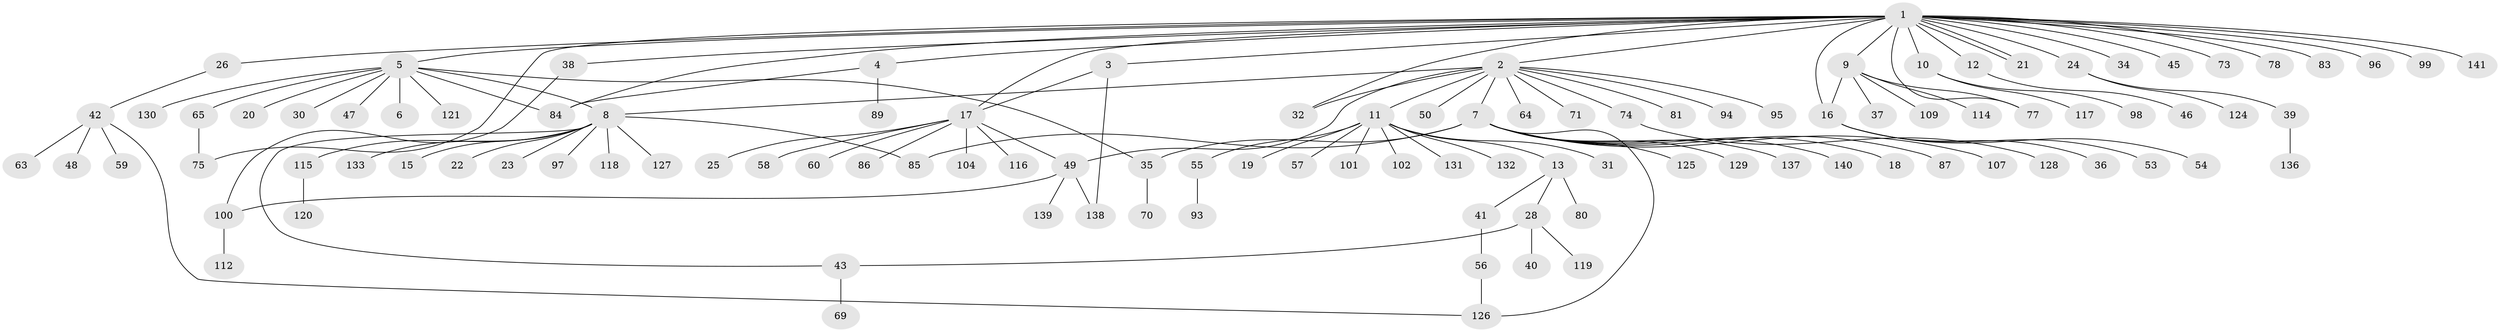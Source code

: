 // original degree distribution, {27: 0.0070921985815602835, 15: 0.0070921985815602835, 4: 0.06382978723404255, 12: 0.0070921985815602835, 1: 0.624113475177305, 11: 0.02127659574468085, 3: 0.07801418439716312, 2: 0.16312056737588654, 6: 0.0070921985815602835, 10: 0.0070921985815602835, 5: 0.014184397163120567}
// Generated by graph-tools (version 1.1) at 2025/41/03/06/25 10:41:47]
// undirected, 110 vertices, 126 edges
graph export_dot {
graph [start="1"]
  node [color=gray90,style=filled];
  1 [super="+68"];
  2 [super="+111"];
  3 [super="+108"];
  4 [super="+106"];
  5 [super="+88"];
  6;
  7 [super="+52"];
  8 [super="+66"];
  9 [super="+29"];
  10 [super="+33"];
  11 [super="+105"];
  12 [super="+14"];
  13;
  15 [super="+92"];
  16 [super="+44"];
  17 [super="+27"];
  18;
  19;
  20;
  21;
  22 [super="+134"];
  23;
  24;
  25;
  26 [super="+90"];
  28;
  30 [super="+61"];
  31;
  32 [super="+110"];
  34;
  35 [super="+51"];
  36;
  37 [super="+103"];
  38;
  39;
  40;
  41 [super="+79"];
  42 [super="+62"];
  43 [super="+67"];
  45;
  46;
  47;
  48;
  49 [super="+135"];
  50 [super="+91"];
  53;
  54;
  55;
  56 [super="+76"];
  57 [super="+82"];
  58;
  59;
  60;
  63;
  64;
  65 [super="+72"];
  69;
  70;
  71;
  73;
  74;
  75;
  77;
  78;
  80;
  81;
  83;
  84 [super="+122"];
  85;
  86;
  87;
  89;
  93;
  94;
  95;
  96;
  97;
  98;
  99;
  100 [super="+113"];
  101;
  102;
  104;
  107;
  109;
  112;
  114;
  115;
  116;
  117;
  118;
  119 [super="+123"];
  120;
  121;
  124;
  125;
  126;
  127;
  128;
  129;
  130;
  131;
  132;
  133;
  136;
  137;
  138;
  139;
  140;
  141;
  1 -- 2;
  1 -- 3;
  1 -- 4;
  1 -- 5;
  1 -- 9;
  1 -- 10;
  1 -- 12;
  1 -- 16;
  1 -- 17;
  1 -- 21;
  1 -- 21;
  1 -- 24;
  1 -- 26;
  1 -- 32;
  1 -- 34;
  1 -- 38;
  1 -- 45;
  1 -- 73;
  1 -- 75;
  1 -- 77;
  1 -- 78;
  1 -- 83;
  1 -- 84;
  1 -- 96;
  1 -- 99;
  1 -- 141;
  2 -- 7;
  2 -- 8 [weight=2];
  2 -- 11;
  2 -- 32;
  2 -- 49;
  2 -- 50;
  2 -- 64;
  2 -- 71;
  2 -- 74;
  2 -- 81;
  2 -- 94;
  2 -- 95;
  3 -- 17;
  3 -- 138;
  4 -- 84;
  4 -- 89;
  5 -- 6;
  5 -- 20;
  5 -- 30;
  5 -- 35;
  5 -- 47;
  5 -- 65;
  5 -- 121;
  5 -- 130;
  5 -- 84;
  5 -- 8;
  7 -- 18;
  7 -- 35;
  7 -- 85;
  7 -- 87;
  7 -- 107;
  7 -- 126;
  7 -- 129;
  7 -- 137;
  7 -- 140;
  7 -- 125;
  8 -- 15;
  8 -- 22;
  8 -- 23;
  8 -- 43;
  8 -- 97;
  8 -- 115;
  8 -- 118;
  8 -- 127;
  8 -- 133;
  8 -- 85;
  9 -- 16;
  9 -- 37;
  9 -- 114;
  9 -- 77;
  9 -- 109;
  10 -- 98;
  10 -- 117;
  11 -- 13;
  11 -- 19;
  11 -- 31;
  11 -- 55;
  11 -- 57;
  11 -- 101;
  11 -- 102;
  11 -- 131;
  11 -- 132;
  12 -- 46;
  13 -- 28;
  13 -- 41;
  13 -- 80;
  16 -- 36;
  16 -- 53;
  16 -- 54;
  17 -- 25;
  17 -- 58;
  17 -- 60;
  17 -- 86;
  17 -- 104;
  17 -- 116;
  17 -- 49;
  24 -- 39;
  24 -- 124;
  26 -- 42;
  28 -- 40;
  28 -- 43;
  28 -- 119;
  35 -- 70;
  38 -- 100;
  39 -- 136;
  41 -- 56;
  42 -- 48;
  42 -- 59;
  42 -- 63;
  42 -- 126;
  43 -- 69;
  49 -- 138;
  49 -- 139;
  49 -- 100;
  55 -- 93;
  56 -- 126;
  65 -- 75;
  74 -- 128;
  100 -- 112;
  115 -- 120;
}
